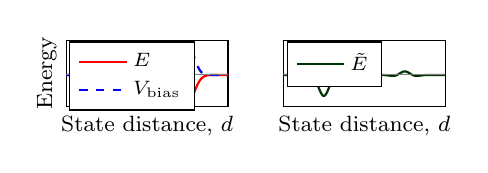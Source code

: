 % Metadynamics Simple Illustration
\begin{tikzpicture}
	\begin{groupplot}[
		group style = {
			group size = 2 by 1,
			horizontal sep = 2em,
			xlabels at = edge bottom,
			ylabels at = edge left,
		},
		%% Size %%%%%%%%%%%%%%%%%
		width = .3\textwidth, height = .2\textwidth, no markers,
		%%%%%%%%%%%%%%%%%%%%%%%%%
		%% Title format %%%%%%%%%
		%%%%%%%%%%%%%%%%%%%%%%%%%
		%% Axis format %%%%%%%%%%
		xlabel = {State distance, $d$},
		ylabel = {Energy},
		label style = {font = \footnotesize},
		xmin = -5e-3, xmax = 15e-3,
		ymin = -50, ymax = 55,
		xtick = \empty,
		scaled x ticks = false,
		%%%%%%%%%%%%%%%%%%%%%%%%%
		%% Legend format %%%%%%%%
		legend style = {font = \scriptsize, at = {(0.02,0.98)}, anchor = north west},
		legend cell align = left,
		%%%%%%%%%%%%%%%%%%%%%%%%%
		]
		\nextgroupplot[
			ytick = \empty,
			legend entries={$E$, $V_{\mathrm{bias}}$},
			after end axis/.code = {
%				\node[text width = .05\textwidth, align = center, anchor = north] (fig:metady-a) at (rel axis cs: 0.5,-0.1) {\subcaption[a]{} \label{fig:metdy-a}};
			},
			]
			\addplot[
			Red,
			domain=-5e-3:15e-3,
			samples=201,
			thick,
			]
			{-exp(-(x-(10e-3))^2 / (1.2e-3^2)) / (9e-3 * sqrt(2*pi))
				-exp(-(x)^2 / (0.9e-3^2)) / (1.2e-2 * sqrt(2*pi))};
			\addplot[
			Blue,
			dashed,
			domain=-5e-3:15e-3,
			samples=201,
			thick,
			]
			{exp(-(x-(10e-3))^2 / (1.1e-3^2)) / (0.8e-2 * sqrt(2*pi))};
			\draw[gray, thin] (current axis.left of origin) -- (current axis.right of origin);
		\nextgroupplot[
			ytick = \empty,
			legend entries={$\tilde{E}$},
			after end axis/.code = {
%				\node[text width = .05\textwidth, align = center, anchor = north] (fig:metady-b) at (rel axis cs: 0.5,-0.1) {\subcaption[b]{} \label{fig:metdy-b}};
			},	
			]
			\addplot[
			Green!40!Black,
			domain=-5e-3:15e-3,
			samples=201,
			thick,
			]
			{-exp(-(x-(10e-3))^2 / (1.2e-3^2)) / (9e-3 * sqrt(2*pi))
				-exp(-(x)^2 / (0.9e-3^2)) / (1.2e-2 * sqrt(2*pi))
				+exp(-(x-(10e-3))^2 / (1.1e-3^2)) / (0.8e-2 * sqrt(2*pi))};
			\draw[gray, thin] (current axis.left of origin) -- (current axis.right of origin);
	\end{groupplot}
\end{tikzpicture}
